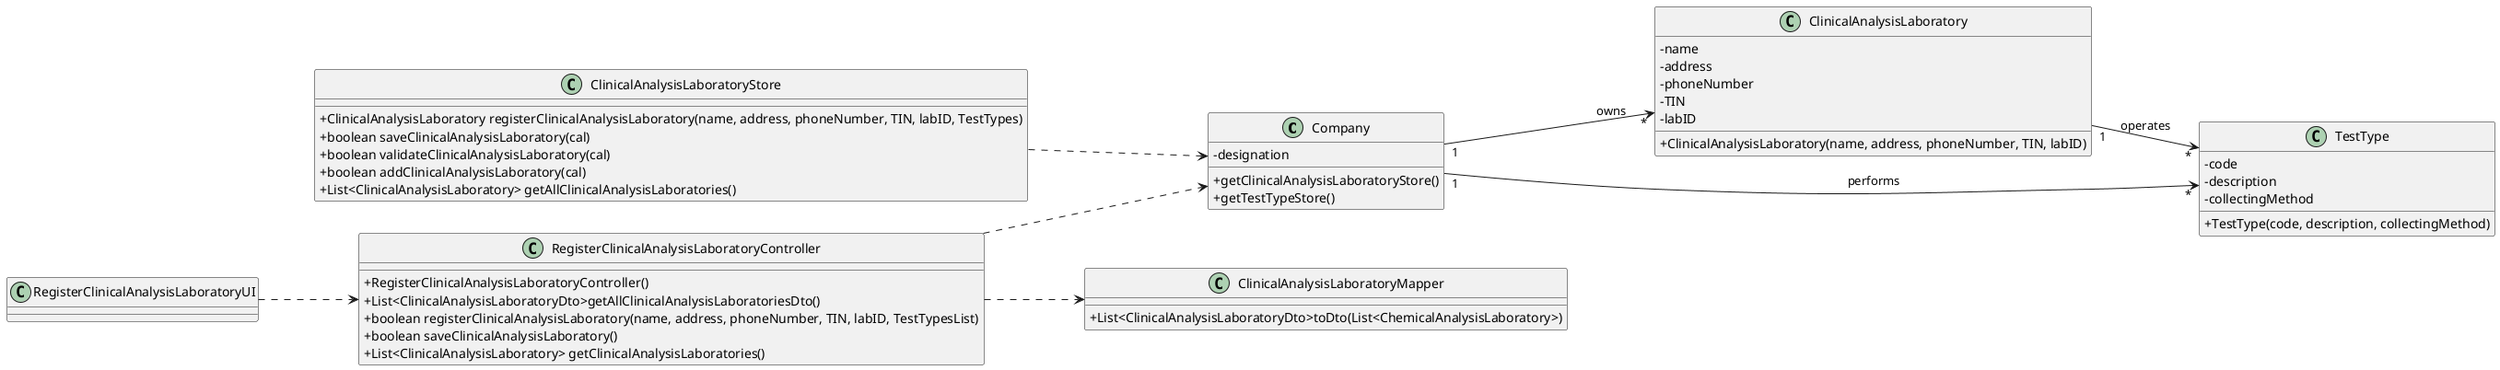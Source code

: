 @startuml
skinparam classAttributeIconSize 0
left to right direction

class "Company" as C {
-designation
+getClinicalAnalysisLaboratoryStore()
+getTestTypeStore()
}

class "ClinicalAnalysisLaboratory" as CAL {
-name
-address
-phoneNumber
-TIN
-labID
+ClinicalAnalysisLaboratory(name, address, phoneNumber, TIN, labID)
}


class "ClinicalAnalysisLaboratoryStore" as CALS {
+ClinicalAnalysisLaboratory registerClinicalAnalysisLaboratory(name, address, phoneNumber, TIN, labID, TestTypes)
+boolean saveClinicalAnalysisLaboratory(cal)
+boolean validateClinicalAnalysisLaboratory(cal)
+boolean addClinicalAnalysisLaboratory(cal)
+List<ClinicalAnalysisLaboratory> getAllClinicalAnalysisLaboratories()
}
  

class "TestType" as TT {
-code
-description
-collectingMethod
+TestType(code, description, collectingMethod)
}

class "RegisterClinicalAnalysisLaboratoryController" as RCALC {
+RegisterClinicalAnalysisLaboratoryController()
+List<ClinicalAnalysisLaboratoryDto>getAllClinicalAnalysisLaboratoriesDto()
+boolean registerClinicalAnalysisLaboratory(name, address, phoneNumber, TIN, labID, TestTypesList)
+boolean saveClinicalAnalysisLaboratory()  
+List<ClinicalAnalysisLaboratory> getClinicalAnalysisLaboratories()
}

class "RegisterClinicalAnalysisLaboratoryUI" as RCALUI {  
}

class "ClinicalAnalysisLaboratoryMapper" as CALM {
+List<ClinicalAnalysisLaboratoryDto>toDto(List<ChemicalAnalysisLaboratory>)  
}


RCALUI ..> RCALC
RCALC ..> C
RCALC ..> CALM
CALS ..> C
C "1" --> "*" CAL : owns
C "1" --> "*" TT : performs
CAL "1" --> "*" TT : operates

@enduml
